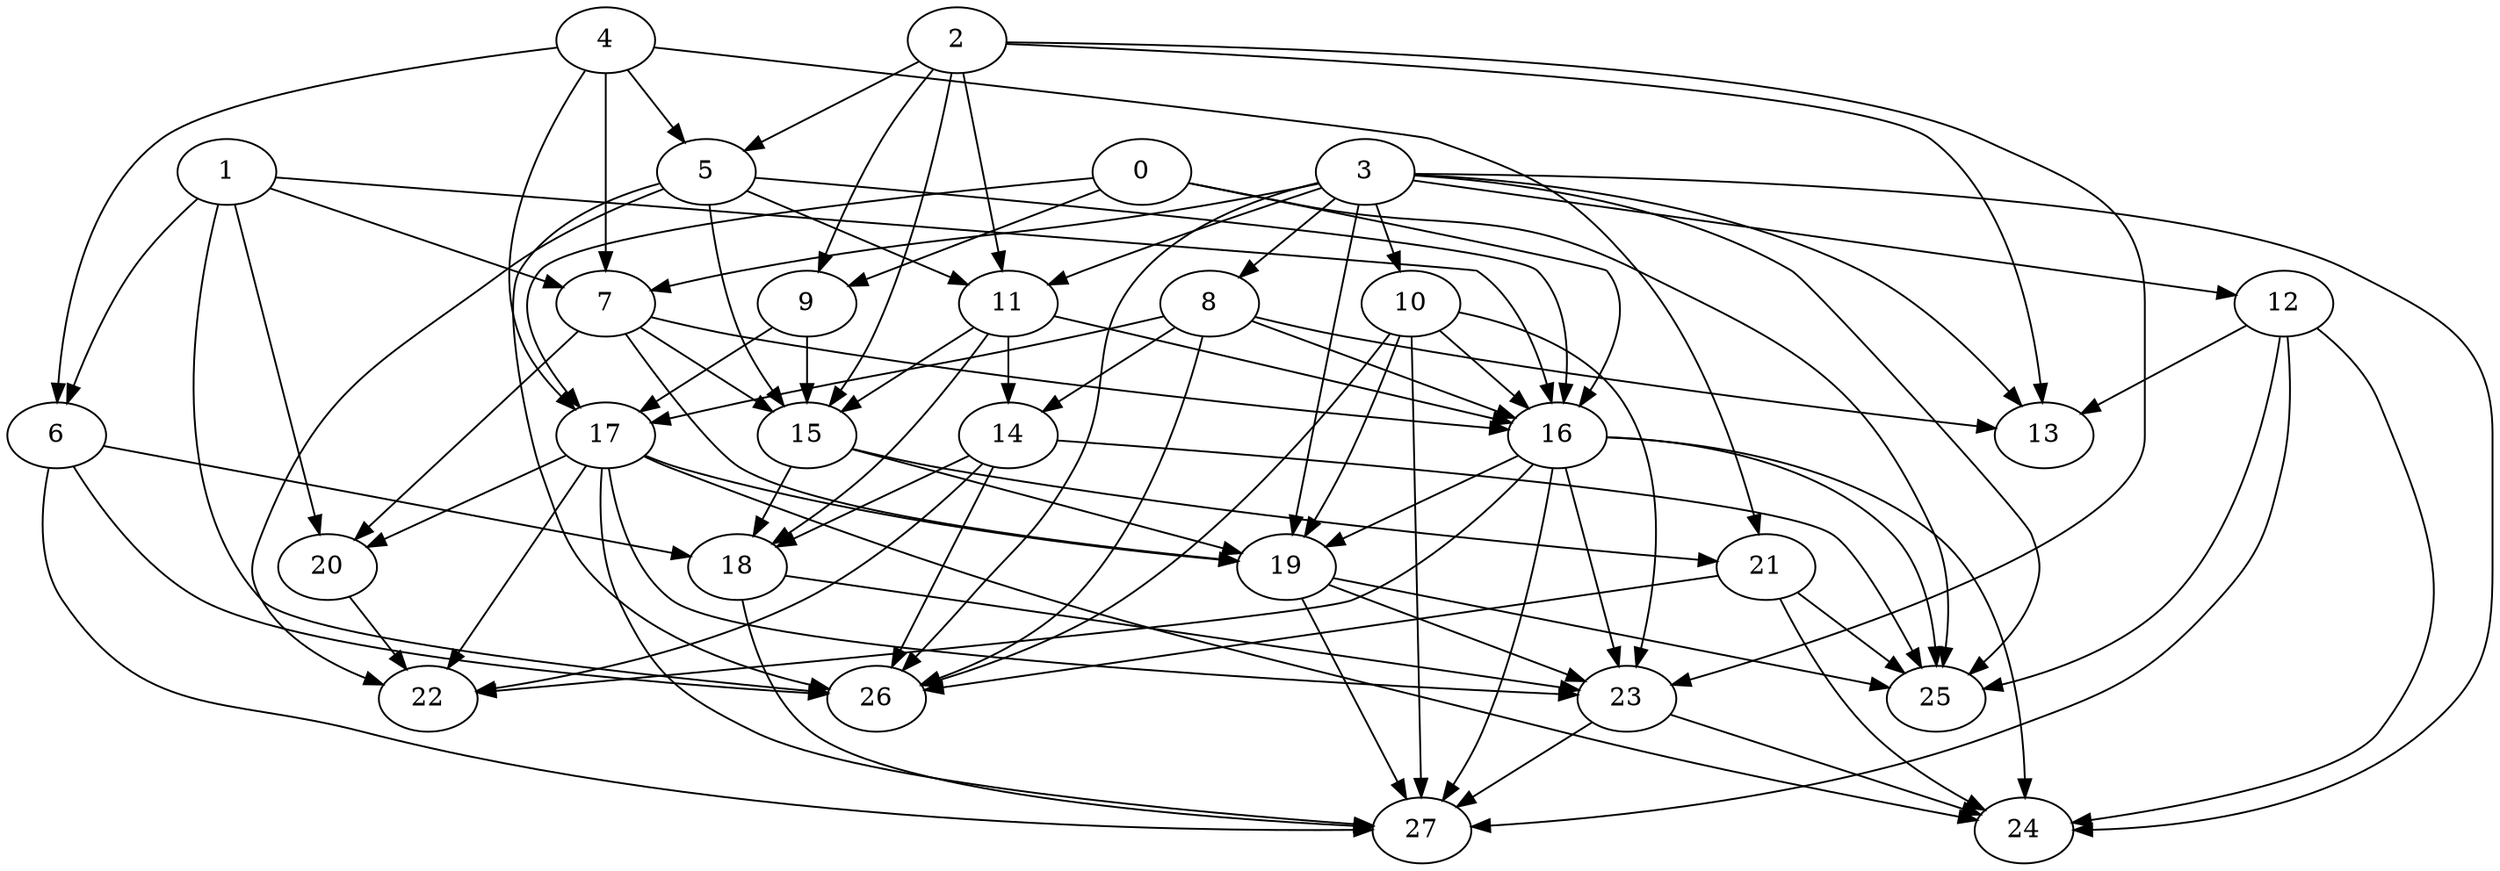 strict digraph "" {
	0 -> 9;
	0 -> 16;
	0 -> 17;
	0 -> 25;
	9 -> 17;
	9 -> 15;
	1 -> 6;
	1 -> 7;
	1 -> 16;
	1 -> 20;
	1 -> 26;
	6 -> 18;
	6 -> 26;
	6 -> 27;
	7 -> 16;
	7 -> 15;
	7 -> 20;
	7 -> 19;
	2 -> 9;
	2 -> 5;
	2 -> 11;
	2 -> 13;
	2 -> 15;
	2 -> 23;
	5 -> 11;
	5 -> 16;
	5 -> 15;
	5 -> 22;
	5 -> 26;
	3 -> 7;
	3 -> 8;
	3 -> 11;
	3 -> 10;
	3 -> 12;
	3 -> 13;
	3 -> 19;
	3 -> 25;
	3 -> 26;
	3 -> 24;
	8 -> 16;
	8 -> 17;
	8 -> 13;
	8 -> 14;
	8 -> 26;
	4 -> 6;
	4 -> 7;
	4 -> 5;
	4 -> 17;
	4 -> 21;
	11 -> 16;
	11 -> 15;
	11 -> 14;
	11 -> 18;
	10 -> 16;
	10 -> 19;
	10 -> 23;
	10 -> 26;
	10 -> 27;
	12 -> 13;
	12 -> 25;
	12 -> 24;
	12 -> 27;
	16 -> 19;
	16 -> 23;
	16 -> 22;
	16 -> 25;
	16 -> 24;
	16 -> 27;
	17 -> 20;
	17 -> 19;
	17 -> 23;
	17 -> 22;
	17 -> 24;
	17 -> 27;
	15 -> 19;
	15 -> 18;
	15 -> 21;
	14 -> 18;
	14 -> 22;
	14 -> 25;
	14 -> 26;
	20 -> 22;
	19 -> 23;
	19 -> 25;
	19 -> 27;
	18 -> 23;
	18 -> 27;
	23 -> 24;
	23 -> 27;
	21 -> 25;
	21 -> 26;
	21 -> 24;
}
